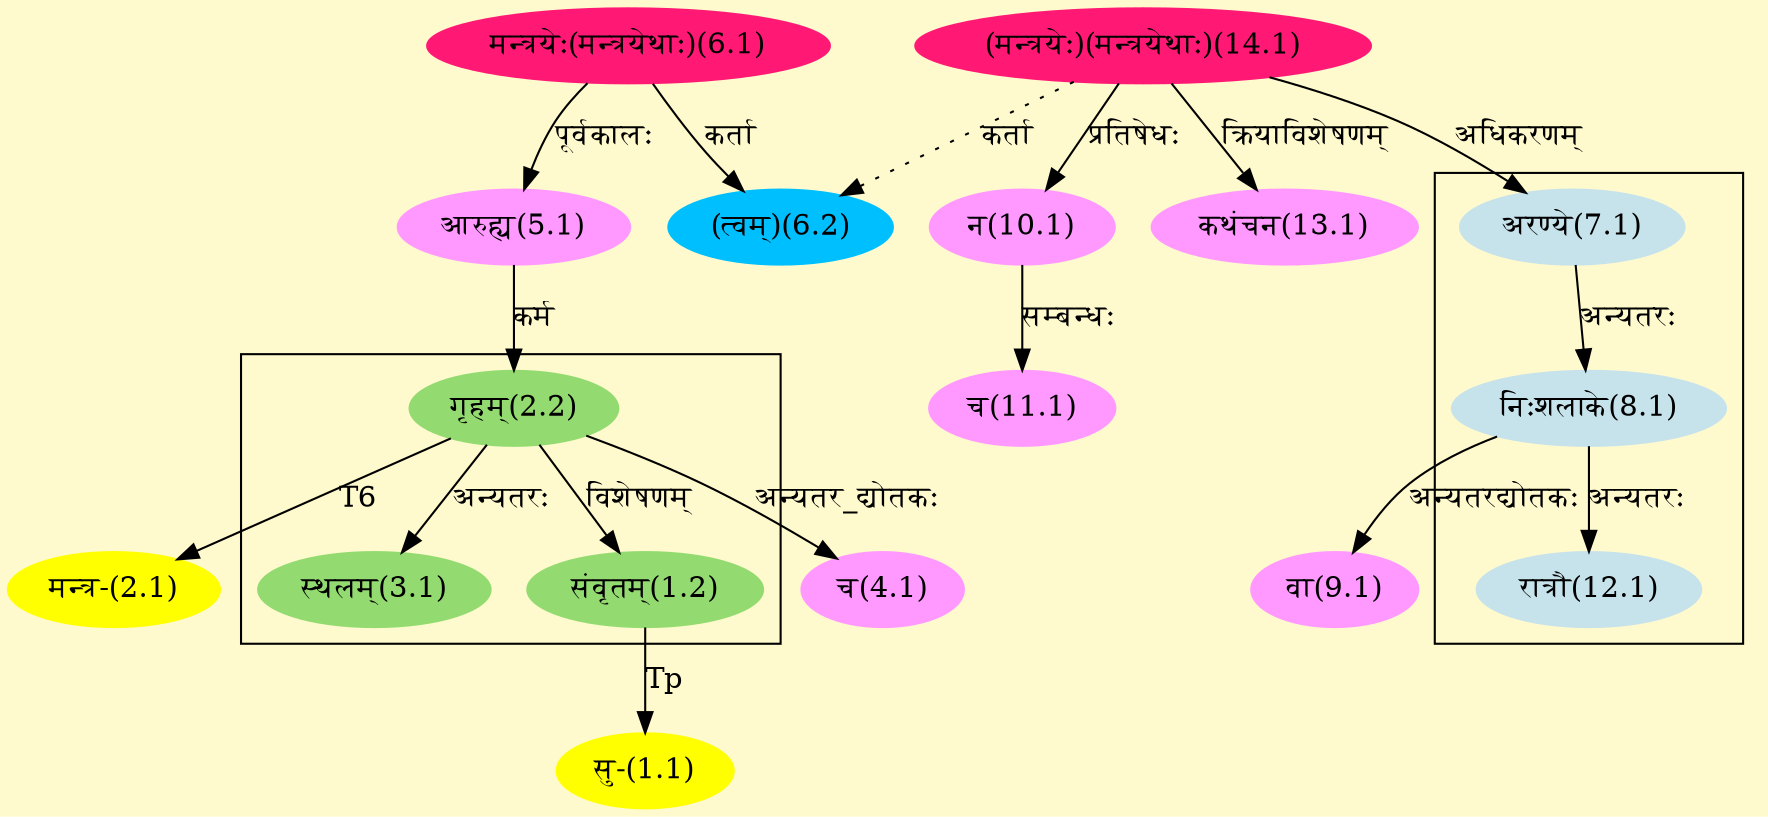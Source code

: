 digraph G{
rankdir=BT;
 compound=true;
 bgcolor="lemonchiffon1";

subgraph cluster_1{
Node1_2 [style=filled, color="#93DB70" label = "संवृतम्(1.2)"]
Node2_2 [style=filled, color="#93DB70" label = "गृहम्(2.2)"]
Node3_1 [style=filled, color="#93DB70" label = "स्थलम्(3.1)"]

}

subgraph cluster_2{
Node8_1 [style=filled, color="#C6E2EB" label = "निःशलाके(8.1)"]
Node7_1 [style=filled, color="#C6E2EB" label = "अरण्ये(7.1)"]
Node12_1 [style=filled, color="#C6E2EB" label = "रात्रौ(12.1)"]

}
Node1_1 [style=filled, color="#FFFF00" label = "सु-(1.1)"]
Node1_2 [style=filled, color="#93DB70" label = "संवृतम्(1.2)"]
Node2_1 [style=filled, color="#FFFF00" label = "मन्त्र-(2.1)"]
Node2_2 [style=filled, color="#93DB70" label = "गृहम्(2.2)"]
Node5_1 [style=filled, color="#FF99FF" label = "आरुह्य(5.1)"]
Node4_1 [style=filled, color="#FF99FF" label = "च(4.1)"]
Node6_1 [style=filled, color="#FF1975" label = "मन्त्रयेः(मन्त्रयेथाः)(6.1)"]
Node6_2 [style=filled, color="#00BFFF" label = "(त्वम्)(6.2)"]
Node [style=filled, color="" label = "()"]
Node14_1 [style=filled, color="#FF1975" label = "(मन्त्रयेः)(मन्त्रयेथाः)(14.1)"]
Node7_1 [style=filled, color="#C6E2EB" label = "अरण्ये(7.1)"]
Node9_1 [style=filled, color="#FF99FF" label = "वा(9.1)"]
Node8_1 [style=filled, color="#C6E2EB" label = "निःशलाके(8.1)"]
Node10_1 [style=filled, color="#FF99FF" label = "न(10.1)"]
Node11_1 [style=filled, color="#FF99FF" label = "च(11.1)"]
Node13_1 [style=filled, color="#FF99FF" label = "कथंचन(13.1)"]
/* Start of Relations section */

Node1_1 -> Node1_2 [  label="Tp"  dir="back" ]
Node1_2 -> Node2_2 [  label="विशेषणम्"  dir="back" ]
Node2_1 -> Node2_2 [  label="T6"  dir="back" ]
Node2_2 -> Node5_1 [  label="कर्म"  dir="back" ]
Node3_1 -> Node2_2 [  label="अन्यतरः"  dir="back" ]
Node4_1 -> Node2_2 [  label="अन्यतर_द्योतकः"  dir="back" ]
Node5_1 -> Node6_1 [  label="पूर्वकालः"  dir="back" ]
Node6_2 -> Node6_1 [  label="कर्ता"  dir="back" ]
Node6_2 -> Node14_1 [ style=dotted label="कर्ता"  dir="back" ]
Node7_1 -> Node14_1 [  label="अधिकरणम्"  dir="back" ]
Node8_1 -> Node7_1 [  label="अन्यतरः"  dir="back" ]
Node9_1 -> Node8_1 [  label="अन्यतरद्योतकः"  dir="back" ]
Node10_1 -> Node14_1 [  label="प्रतिषेधः"  dir="back" ]
Node11_1 -> Node10_1 [  label="सम्बन्धः"  dir="back" ]
Node12_1 -> Node8_1 [  label="अन्यतरः"  dir="back" ]
Node13_1 -> Node14_1 [  label="क्रियाविशेषणम्"  dir="back" ]
}
